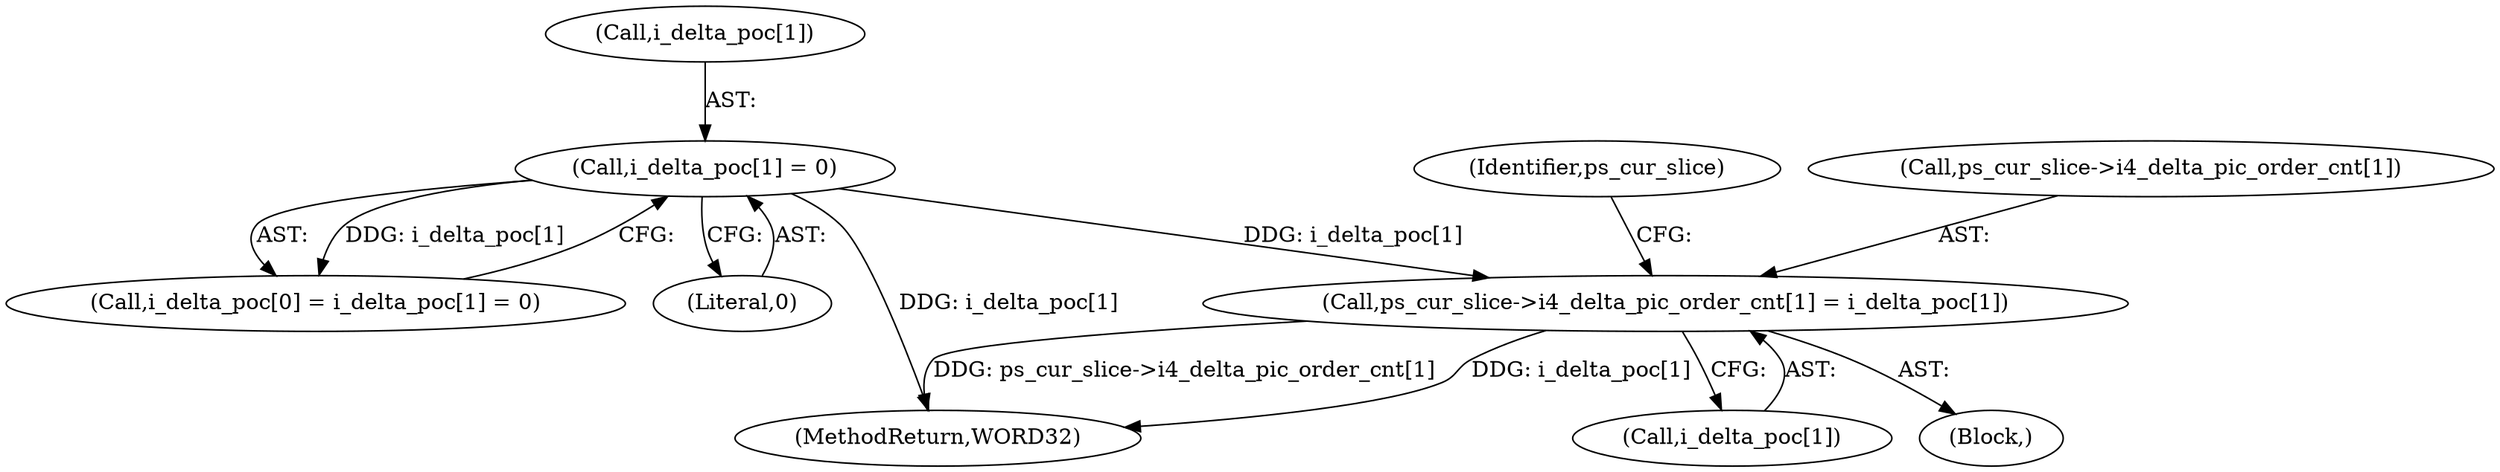 digraph "0_Android_e629194c62a9a129ce378e08cb1059a8a53f1795_1@array" {
"1001416" [label="(Call,ps_cur_slice->i4_delta_pic_order_cnt[1] = i_delta_poc[1])"];
"1000577" [label="(Call,i_delta_poc[1] = 0)"];
"1002570" [label="(MethodReturn,WORD32)"];
"1001416" [label="(Call,ps_cur_slice->i4_delta_pic_order_cnt[1] = i_delta_poc[1])"];
"1001422" [label="(Call,i_delta_poc[1])"];
"1001427" [label="(Identifier,ps_cur_slice)"];
"1001417" [label="(Call,ps_cur_slice->i4_delta_pic_order_cnt[1])"];
"1000573" [label="(Call,i_delta_poc[0] = i_delta_poc[1] = 0)"];
"1000581" [label="(Literal,0)"];
"1000578" [label="(Call,i_delta_poc[1])"];
"1000577" [label="(Call,i_delta_poc[1] = 0)"];
"1000166" [label="(Block,)"];
"1001416" -> "1000166"  [label="AST: "];
"1001416" -> "1001422"  [label="CFG: "];
"1001417" -> "1001416"  [label="AST: "];
"1001422" -> "1001416"  [label="AST: "];
"1001427" -> "1001416"  [label="CFG: "];
"1001416" -> "1002570"  [label="DDG: i_delta_poc[1]"];
"1001416" -> "1002570"  [label="DDG: ps_cur_slice->i4_delta_pic_order_cnt[1]"];
"1000577" -> "1001416"  [label="DDG: i_delta_poc[1]"];
"1000577" -> "1000573"  [label="AST: "];
"1000577" -> "1000581"  [label="CFG: "];
"1000578" -> "1000577"  [label="AST: "];
"1000581" -> "1000577"  [label="AST: "];
"1000573" -> "1000577"  [label="CFG: "];
"1000577" -> "1002570"  [label="DDG: i_delta_poc[1]"];
"1000577" -> "1000573"  [label="DDG: i_delta_poc[1]"];
}
